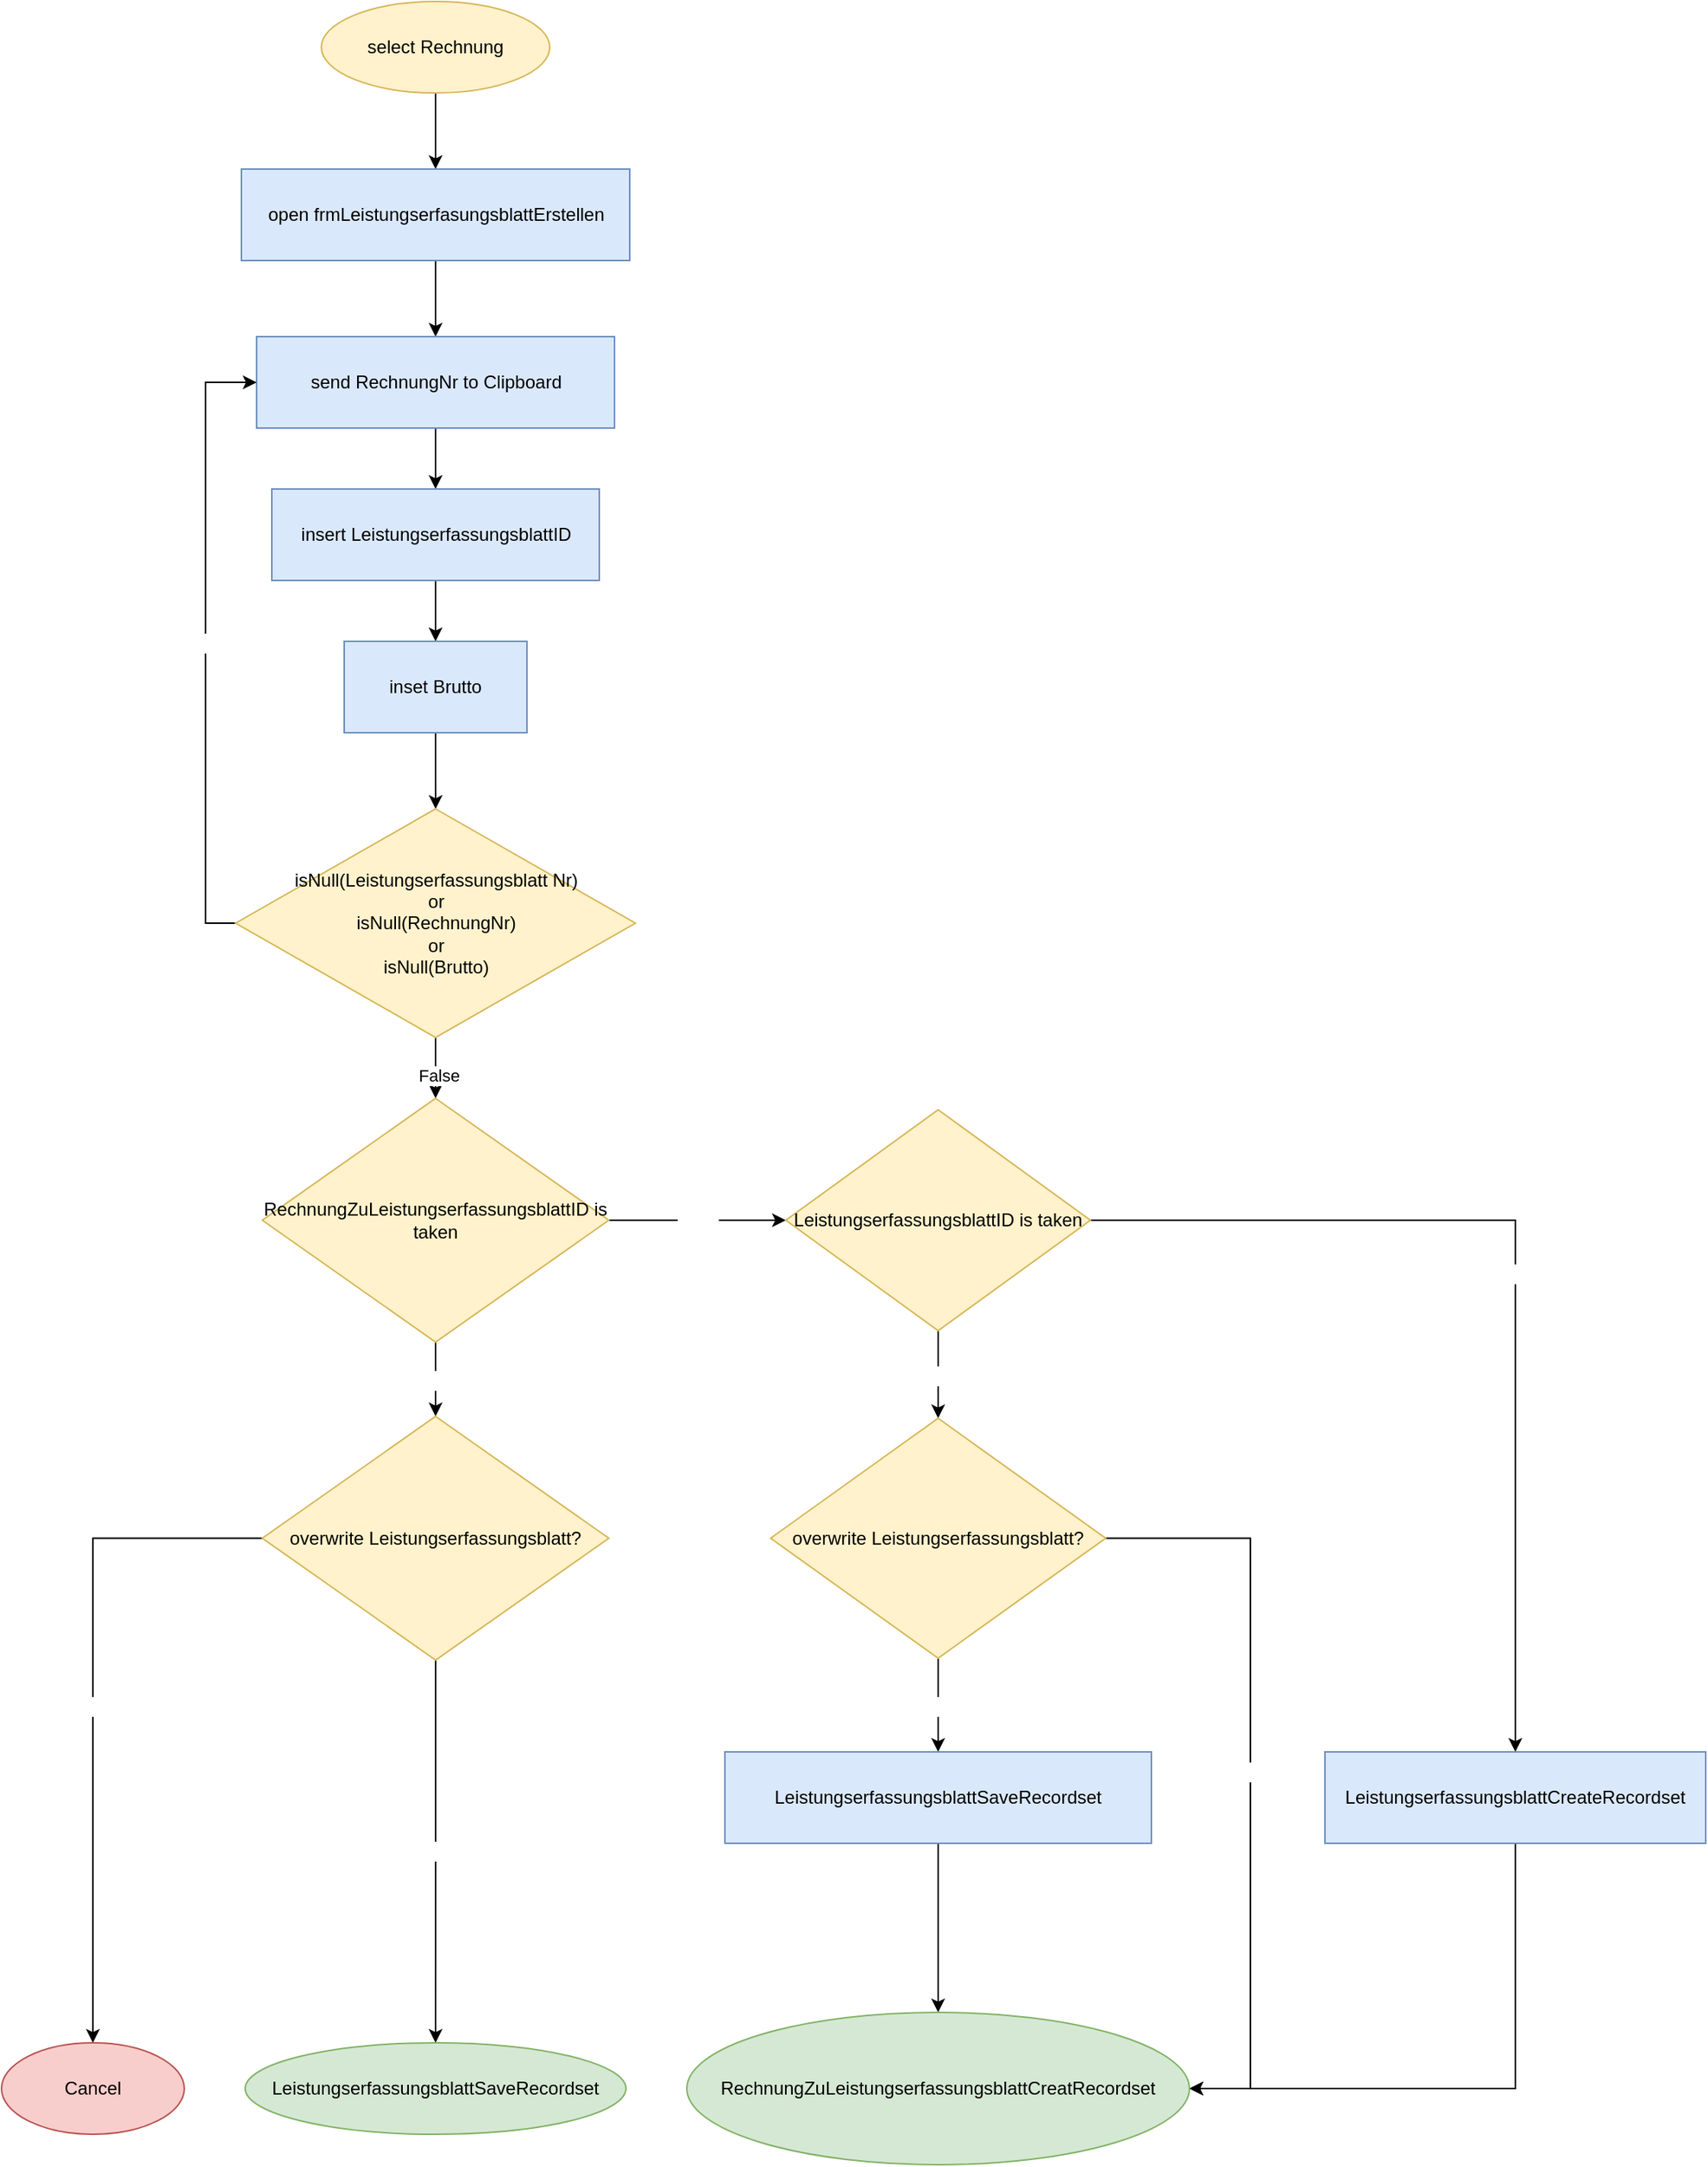 <mxfile>
    <diagram id="LcLUssjSyrW1QYp5krHK" name="Page-1">
        <mxGraphModel dx="763" dy="610" grid="1" gridSize="10" guides="1" tooltips="1" connect="1" arrows="1" fold="1" page="1" pageScale="1" pageWidth="827" pageHeight="1169" math="0" shadow="0">
            <root>
                <mxCell id="0"/>
                <mxCell id="1" parent="0"/>
                <mxCell id="4" value="" style="edgeStyle=orthogonalEdgeStyle;rounded=0;orthogonalLoop=1;jettySize=auto;html=1;" parent="1" source="2" target="3" edge="1">
                    <mxGeometry relative="1" as="geometry"/>
                </mxCell>
                <mxCell id="2" value="select Rechnung" style="ellipse;whiteSpace=wrap;html=1;fillColor=#fff2cc;strokeColor=#d6b656;fontColor=#000000;" parent="1" vertex="1">
                    <mxGeometry x="290" y="20" width="150" height="60" as="geometry"/>
                </mxCell>
                <mxCell id="6" value="" style="edgeStyle=orthogonalEdgeStyle;rounded=0;orthogonalLoop=1;jettySize=auto;html=1;fontColor=#000000;" parent="1" source="3" target="5" edge="1">
                    <mxGeometry relative="1" as="geometry"/>
                </mxCell>
                <mxCell id="3" value="open frmLeistungserfasungsblattErstellen" style="whiteSpace=wrap;html=1;fillColor=#dae8fc;strokeColor=#6c8ebf;fontColor=#000000;" parent="1" vertex="1">
                    <mxGeometry x="237.5" y="130" width="255" height="60" as="geometry"/>
                </mxCell>
                <mxCell id="8" value="" style="edgeStyle=orthogonalEdgeStyle;rounded=0;orthogonalLoop=1;jettySize=auto;html=1;fontColor=#000000;" parent="1" source="5" target="7" edge="1">
                    <mxGeometry relative="1" as="geometry"/>
                </mxCell>
                <mxCell id="5" value="send RechnungNr to Clipboard" style="whiteSpace=wrap;html=1;fontColor=#000000;strokeColor=#6c8ebf;fillColor=#dae8fc;" parent="1" vertex="1">
                    <mxGeometry x="247.5" y="240" width="235" height="60" as="geometry"/>
                </mxCell>
                <mxCell id="10" value="" style="edgeStyle=orthogonalEdgeStyle;rounded=0;orthogonalLoop=1;jettySize=auto;html=1;fontColor=#000000;" parent="1" source="7" target="9" edge="1">
                    <mxGeometry relative="1" as="geometry"/>
                </mxCell>
                <mxCell id="7" value="insert LeistungserfassungsblattID" style="whiteSpace=wrap;html=1;fontColor=#000000;strokeColor=#6c8ebf;fillColor=#dae8fc;" parent="1" vertex="1">
                    <mxGeometry x="257.5" y="340" width="215" height="60" as="geometry"/>
                </mxCell>
                <mxCell id="12" value="" style="edgeStyle=orthogonalEdgeStyle;rounded=0;orthogonalLoop=1;jettySize=auto;html=1;fontColor=#000000;" parent="1" source="9" target="11" edge="1">
                    <mxGeometry relative="1" as="geometry"/>
                </mxCell>
                <mxCell id="9" value="inset Brutto" style="whiteSpace=wrap;html=1;fontColor=#000000;strokeColor=#6c8ebf;fillColor=#dae8fc;" parent="1" vertex="1">
                    <mxGeometry x="305" y="440" width="120" height="60" as="geometry"/>
                </mxCell>
                <mxCell id="19" style="edgeStyle=orthogonalEdgeStyle;rounded=0;orthogonalLoop=1;jettySize=auto;html=1;exitX=0.5;exitY=1;exitDx=0;exitDy=0;entryX=0.5;entryY=0;entryDx=0;entryDy=0;" parent="1" source="11" target="17" edge="1">
                    <mxGeometry relative="1" as="geometry"/>
                </mxCell>
                <mxCell id="20" value="False" style="edgeLabel;html=1;align=center;verticalAlign=middle;resizable=0;points=[];" parent="19" vertex="1" connectable="0">
                    <mxGeometry x="0.25" y="2" relative="1" as="geometry">
                        <mxPoint as="offset"/>
                    </mxGeometry>
                </mxCell>
                <mxCell id="47" value="True" style="edgeStyle=orthogonalEdgeStyle;rounded=0;orthogonalLoop=1;jettySize=auto;html=1;entryX=0;entryY=0.5;entryDx=0;entryDy=0;fontColor=#FFFFFF;align=center;verticalAlign=middle;" parent="1" source="11" target="5" edge="1">
                    <mxGeometry relative="1" as="geometry">
                        <Array as="points">
                            <mxPoint x="214" y="625"/>
                            <mxPoint x="214" y="270"/>
                        </Array>
                    </mxGeometry>
                </mxCell>
                <mxCell id="11" value="isNull(Leistungserfassungsblatt Nr)&lt;br&gt;or&lt;br&gt;isNull(RechnungNr) &lt;br&gt;or&lt;br&gt;isNull(Brutto)" style="rhombus;whiteSpace=wrap;html=1;fillColor=#fff2cc;strokeColor=#d6b656;fontColor=#000000;" parent="1" vertex="1">
                    <mxGeometry x="233.75" y="550" width="262.5" height="150" as="geometry"/>
                </mxCell>
                <mxCell id="22" value="False" style="edgeStyle=orthogonalEdgeStyle;rounded=0;orthogonalLoop=1;jettySize=auto;html=1;fontColor=#FFFFFF;" parent="1" source="17" target="21" edge="1">
                    <mxGeometry relative="1" as="geometry"/>
                </mxCell>
                <mxCell id="36" value="True" style="edgeStyle=orthogonalEdgeStyle;rounded=0;orthogonalLoop=1;jettySize=auto;html=1;fontColor=#FFFFFF;align=center;verticalAlign=middle;" parent="1" source="17" target="35" edge="1">
                    <mxGeometry relative="1" as="geometry"/>
                </mxCell>
                <mxCell id="17" value="RechnungZuLeistungserfassungsblattID is taken" style="rhombus;whiteSpace=wrap;html=1;strokeColor=#d6b656;fillColor=#fff2cc;fontColor=#000000;" parent="1" vertex="1">
                    <mxGeometry x="251.25" y="740" width="227.5" height="160" as="geometry"/>
                </mxCell>
                <mxCell id="25" value="False" style="edgeStyle=orthogonalEdgeStyle;rounded=0;orthogonalLoop=1;jettySize=auto;html=1;fontColor=#FFFFFF;" parent="1" source="21" target="24" edge="1">
                    <mxGeometry relative="1" as="geometry"/>
                </mxCell>
                <mxCell id="28" value="True" style="edgeStyle=orthogonalEdgeStyle;rounded=0;orthogonalLoop=1;jettySize=auto;html=1;fontColor=#FFFFFF;" parent="1" source="21" target="27" edge="1">
                    <mxGeometry relative="1" as="geometry"/>
                </mxCell>
                <mxCell id="21" value="LeistungserfassungsblattID is taken" style="rhombus;whiteSpace=wrap;html=1;strokeColor=#d6b656;fillColor=#fff2cc;fontColor=#000000;" parent="1" vertex="1">
                    <mxGeometry x="595" y="747.5" width="200" height="145" as="geometry"/>
                </mxCell>
                <mxCell id="48" style="edgeStyle=orthogonalEdgeStyle;rounded=0;orthogonalLoop=1;jettySize=auto;html=1;entryX=1;entryY=0.5;entryDx=0;entryDy=0;fontColor=#000000;align=center;verticalAlign=middle;" parent="1" source="24" target="31" edge="1">
                    <mxGeometry relative="1" as="geometry">
                        <Array as="points">
                            <mxPoint x="1074" y="1390"/>
                        </Array>
                    </mxGeometry>
                </mxCell>
                <mxCell id="24" value="LeistungserfassungsblattCreateRecordset" style="whiteSpace=wrap;html=1;strokeColor=#6c8ebf;fillColor=#dae8fc;fontColor=#000000;" parent="1" vertex="1">
                    <mxGeometry x="949" y="1169" width="250" height="60" as="geometry"/>
                </mxCell>
                <mxCell id="30" value="Yes" style="edgeStyle=orthogonalEdgeStyle;rounded=0;orthogonalLoop=1;jettySize=auto;html=1;fontColor=#FFFFFF;" parent="1" source="27" target="29" edge="1">
                    <mxGeometry relative="1" as="geometry"/>
                </mxCell>
                <mxCell id="34" value="No" style="edgeStyle=orthogonalEdgeStyle;rounded=0;orthogonalLoop=1;jettySize=auto;html=1;entryX=1;entryY=0.5;entryDx=0;entryDy=0;fontColor=#FFFFFF;align=center;verticalAlign=middle;" parent="1" source="27" target="31" edge="1">
                    <mxGeometry relative="1" as="geometry">
                        <Array as="points">
                            <mxPoint x="900" y="1029"/>
                            <mxPoint x="900" y="1390"/>
                        </Array>
                    </mxGeometry>
                </mxCell>
                <mxCell id="27" value="overwrite Leistungserfassungsblatt?" style="rhombus;whiteSpace=wrap;html=1;strokeColor=#d6b656;fillColor=#fff2cc;fontColor=#000000;" parent="1" vertex="1">
                    <mxGeometry x="585" y="950" width="220" height="157.5" as="geometry"/>
                </mxCell>
                <mxCell id="32" value="" style="edgeStyle=orthogonalEdgeStyle;rounded=0;orthogonalLoop=1;jettySize=auto;html=1;fontColor=#000000;" parent="1" source="29" target="31" edge="1">
                    <mxGeometry relative="1" as="geometry"/>
                </mxCell>
                <mxCell id="29" value="LeistungserfassungsblattSaveRecordset" style="whiteSpace=wrap;html=1;strokeColor=#6c8ebf;fillColor=#dae8fc;fontColor=#000000;" parent="1" vertex="1">
                    <mxGeometry x="555" y="1169" width="280" height="60" as="geometry"/>
                </mxCell>
                <mxCell id="31" value="RechnungZuLeistungserfassungsblattCreatRecordset" style="ellipse;whiteSpace=wrap;html=1;strokeColor=#82b366;fillColor=#d5e8d4;fontColor=#000000;" parent="1" vertex="1">
                    <mxGeometry x="530" y="1340" width="330" height="100" as="geometry"/>
                </mxCell>
                <mxCell id="44" value="No" style="edgeStyle=orthogonalEdgeStyle;rounded=0;orthogonalLoop=1;jettySize=auto;html=1;align=center;verticalAlign=middle;fontColor=#FFFFFF;" parent="1" source="35" target="43" edge="1">
                    <mxGeometry relative="1" as="geometry"/>
                </mxCell>
                <mxCell id="50" value="Yes" style="edgeStyle=orthogonalEdgeStyle;rounded=0;orthogonalLoop=1;jettySize=auto;html=1;align=center;verticalAlign=middle;fontColor=#FFFFFF;" parent="1" source="35" target="49" edge="1">
                    <mxGeometry relative="1" as="geometry"/>
                </mxCell>
                <mxCell id="35" value="overwrite Leistungserfassungsblatt?" style="rhombus;whiteSpace=wrap;html=1;strokeColor=#d6b656;fillColor=#fff2cc;fontColor=#000000;" parent="1" vertex="1">
                    <mxGeometry x="251.25" y="948.75" width="227.5" height="160" as="geometry"/>
                </mxCell>
                <mxCell id="43" value="Cancel" style="ellipse;whiteSpace=wrap;html=1;strokeColor=#b85450;fillColor=#f8cecc;fontColor=#000000;" parent="1" vertex="1">
                    <mxGeometry x="80" y="1360" width="120" height="60" as="geometry"/>
                </mxCell>
                <mxCell id="49" value="LeistungserfassungsblattSaveRecordset" style="ellipse;whiteSpace=wrap;html=1;strokeColor=#82b366;fillColor=#d5e8d4;fontColor=#000000;" parent="1" vertex="1">
                    <mxGeometry x="240" y="1360" width="250" height="60" as="geometry"/>
                </mxCell>
            </root>
        </mxGraphModel>
    </diagram>
</mxfile>